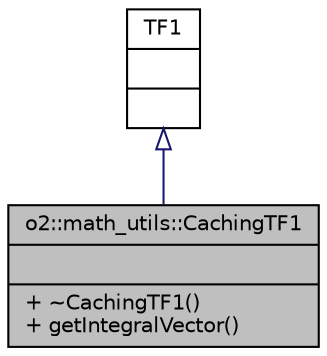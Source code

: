 digraph "o2::math_utils::CachingTF1"
{
 // INTERACTIVE_SVG=YES
  bgcolor="transparent";
  edge [fontname="Helvetica",fontsize="10",labelfontname="Helvetica",labelfontsize="10"];
  node [fontname="Helvetica",fontsize="10",shape=record];
  Node0 [label="{o2::math_utils::CachingTF1\n||+ ~CachingTF1()\l+ getIntegralVector()\l}",height=0.2,width=0.4,color="black", fillcolor="grey75", style="filled", fontcolor="black"];
  Node1 -> Node0 [dir="back",color="midnightblue",fontsize="10",style="solid",arrowtail="onormal",fontname="Helvetica"];
  Node1 [label="{TF1\n||}",height=0.2,width=0.4,color="black",URL="$d5/d1a/classTF1.html"];
}
